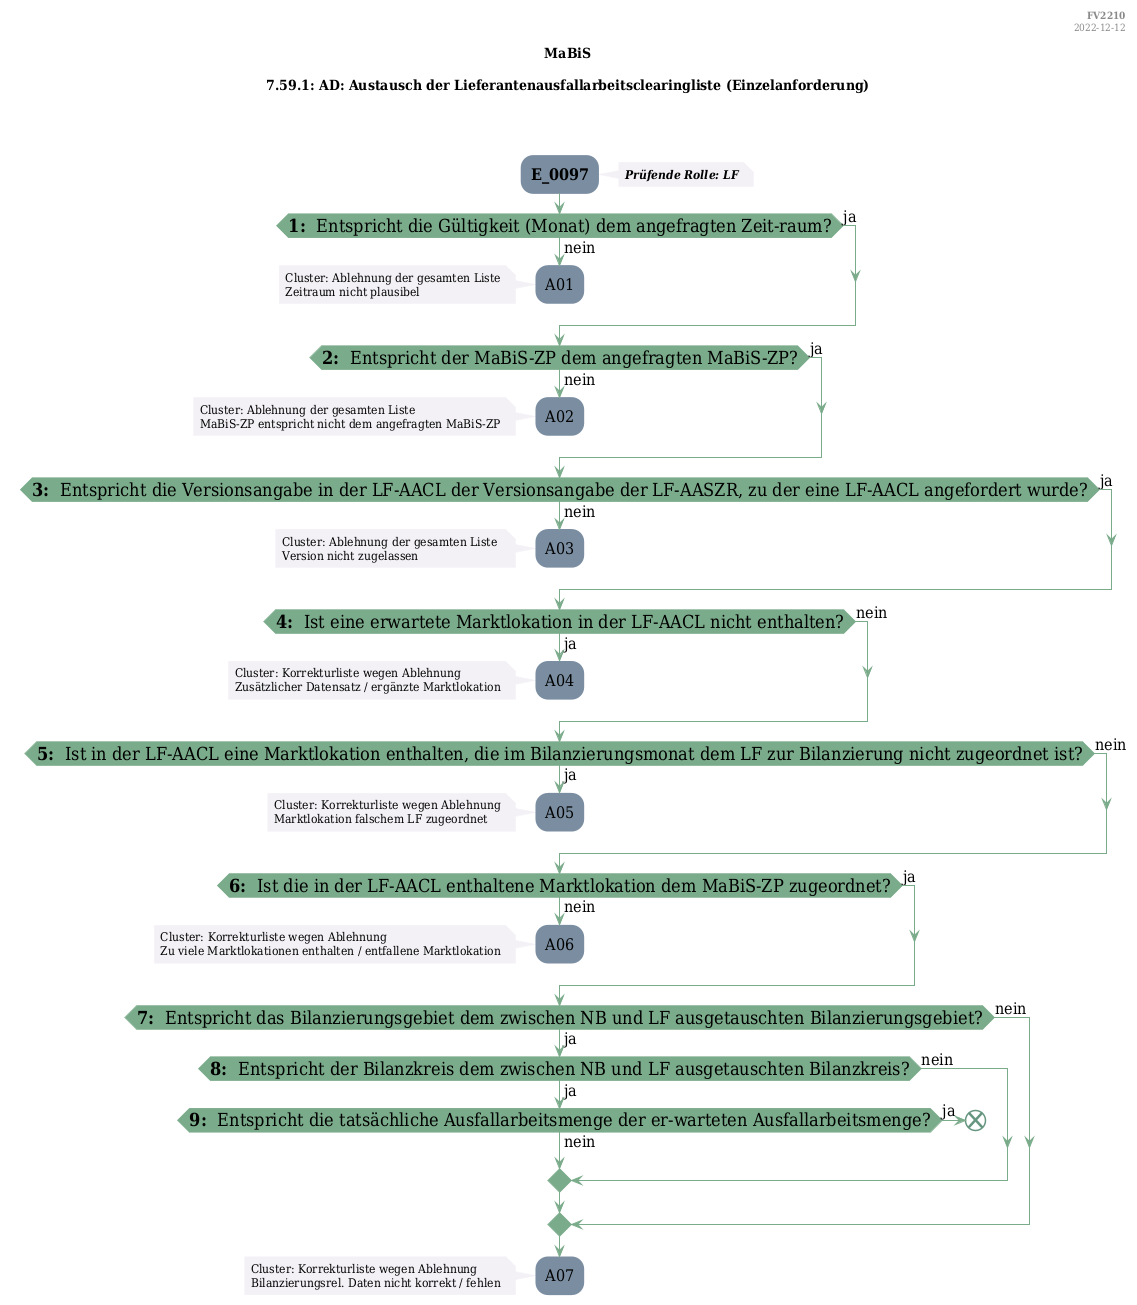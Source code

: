 @startuml
skinparam Shadowing false
skinparam NoteBorderColor #f3f1f6
skinparam NoteBackgroundColor #f3f1f6
skinparam NoteFontSize 12
skinparam ActivityBorderColor none
skinparam ActivityBackgroundColor #7a8da1
skinparam ActivityFontSize 16
skinparam ArrowColor #7aab8a
skinparam ArrowFontSize 16
skinparam ActivityDiamondBackgroundColor #7aab8a
skinparam ActivityDiamondBorderColor #7aab8a
skinparam ActivityDiamondFontSize 18
skinparam defaultFontName DejaVu Serif Condensed
skinparam ActivityEndColor #669580

header
<b>FV2210
2022-12-12
endheader

title
MaBiS

7.59.1: AD: Austausch der Lieferantenausfallarbeitsclearingliste (Einzelanforderung)



end title
:<b>E_0097</b>;
note right
<b><i>Prüfende Rolle: LF
end note

if (<b>1: </b> Entspricht die Gültigkeit (Monat&#41; dem angefragten Zeit-raum?) then (ja)
else (nein)
    :A01;
    note left
        Cluster: Ablehnung der gesamten Liste
        Zeitraum nicht plausibel
    endnote
    kill;
endif
if (<b>2: </b> Entspricht der MaBiS-ZP dem angefragten MaBiS-ZP?) then (ja)
else (nein)
    :A02;
    note left
        Cluster: Ablehnung der gesamten Liste 
        MaBiS-ZP entspricht nicht dem angefragten MaBiS-ZP
    endnote
    kill;
endif
if (<b>3: </b> Entspricht die Versionsangabe in der LF-AACL der Versionsangabe der LF-AASZR, zu der eine LF-AACL angefordert wurde?) then (ja)
else (nein)
    :A03;
    note left
        Cluster: Ablehnung der gesamten Liste 
        Version nicht zugelassen
    endnote
    kill;
endif
if (<b>4: </b> Ist eine erwartete Marktlokation in der LF-AACL nicht enthalten?) then (ja)
    :A04;
    note left
        Cluster: Korrekturliste wegen Ablehnung
        Zusätzlicher Datensatz / ergänzte Marktlokation
    endnote
    kill;
else (nein)
endif
if (<b>5: </b> Ist in der LF-AACL eine Marktlokation enthalten, die im Bilanzierungsmonat dem LF zur Bilanzierung nicht zugeordnet ist?) then (ja)
    :A05;
    note left
        Cluster: Korrekturliste wegen Ablehnung
        Marktlokation falschem LF zugeordnet
    endnote
    kill;
else (nein)
endif
if (<b>6: </b> Ist die in der LF-AACL enthaltene Marktlokation dem MaBiS-ZP zugeordnet?) then (ja)
else (nein)
    :A06;
    note left
        Cluster: Korrekturliste wegen Ablehnung
        Zu viele Marktlokationen enthalten / entfallene Marktlokation
    endnote
    kill;
endif
if (<b>7: </b> Entspricht das Bilanzierungsgebiet dem zwischen NB und LF ausgetauschten Bilanzierungsgebiet?) then (ja)
    if (<b>8: </b> Entspricht der Bilanzkreis dem zwischen NB und LF ausgetauschten Bilanzkreis?) then (ja)
        if (<b>9: </b> Entspricht die tatsächliche Ausfallarbeitsmenge der er-warteten Ausfallarbeitsmenge?) then (ja)
            end
        else (nein)
        endif
    else (nein)
    endif
else (nein)
endif
:A07;
note left
    Cluster: Korrekturliste wegen Ablehnung
    Bilanzierungsrel. Daten nicht korrekt / fehlen
endnote
kill;

@enduml
